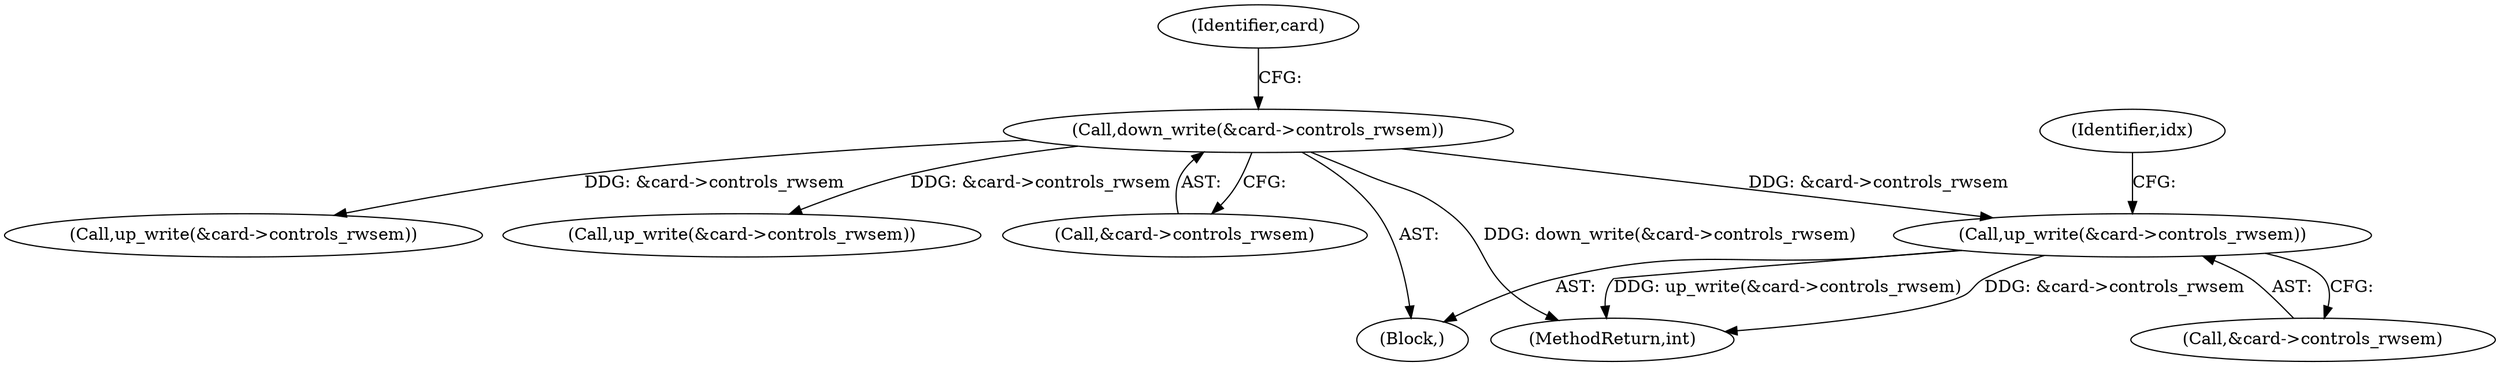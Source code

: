 digraph "0_linux_fd9f26e4eca5d08a27d12c0933fceef76ed9663d@API" {
"1000225" [label="(Call,up_write(&card->controls_rwsem))"];
"1000131" [label="(Call,down_write(&card->controls_rwsem))"];
"1000132" [label="(Call,&card->controls_rwsem)"];
"1000142" [label="(Call,up_write(&card->controls_rwsem))"];
"1000232" [label="(Identifier,idx)"];
"1000103" [label="(Block,)"];
"1000225" [label="(Call,up_write(&card->controls_rwsem))"];
"1000263" [label="(MethodReturn,int)"];
"1000138" [label="(Identifier,card)"];
"1000181" [label="(Call,up_write(&card->controls_rwsem))"];
"1000226" [label="(Call,&card->controls_rwsem)"];
"1000131" [label="(Call,down_write(&card->controls_rwsem))"];
"1000225" -> "1000103"  [label="AST: "];
"1000225" -> "1000226"  [label="CFG: "];
"1000226" -> "1000225"  [label="AST: "];
"1000232" -> "1000225"  [label="CFG: "];
"1000225" -> "1000263"  [label="DDG: up_write(&card->controls_rwsem)"];
"1000225" -> "1000263"  [label="DDG: &card->controls_rwsem"];
"1000131" -> "1000225"  [label="DDG: &card->controls_rwsem"];
"1000131" -> "1000103"  [label="AST: "];
"1000131" -> "1000132"  [label="CFG: "];
"1000132" -> "1000131"  [label="AST: "];
"1000138" -> "1000131"  [label="CFG: "];
"1000131" -> "1000263"  [label="DDG: down_write(&card->controls_rwsem)"];
"1000131" -> "1000142"  [label="DDG: &card->controls_rwsem"];
"1000131" -> "1000181"  [label="DDG: &card->controls_rwsem"];
}

